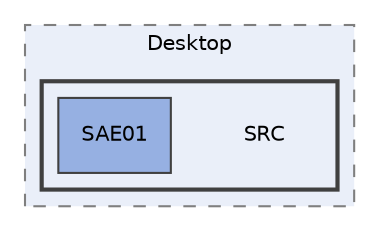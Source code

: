 digraph "C:/Users/Remey/Desktop/SRC"
{
 // LATEX_PDF_SIZE
  edge [fontname="Helvetica",fontsize="10",labelfontname="Helvetica",labelfontsize="10"];
  node [fontname="Helvetica",fontsize="10",shape=record];
  compound=true
  subgraph clusterdir_6ae880298bfc828a3e7c9e65fc5fa02f {
    graph [ bgcolor="#eaeff9", pencolor="grey50", style="filled,dashed,", label="Desktop", fontname="Helvetica", fontsize="10", URL="dir_6ae880298bfc828a3e7c9e65fc5fa02f.html"]
  subgraph clusterdir_bbb5b6b2a63ad0e2a7815058d5f899e7 {
    graph [ bgcolor="#eaeff9", pencolor="grey25", style="filled,bold,", label="", fontname="Helvetica", fontsize="10", URL="dir_bbb5b6b2a63ad0e2a7815058d5f899e7.html"]
    dir_bbb5b6b2a63ad0e2a7815058d5f899e7 [shape=plaintext, label="SRC"];
  dir_4c07952e89a49026c3a7a23a3aca30e5 [shape=box, label="SAE01", style="filled,", fillcolor="#96b0e2", color="grey25", URL="dir_4c07952e89a49026c3a7a23a3aca30e5.html"];
  }
  }
}
